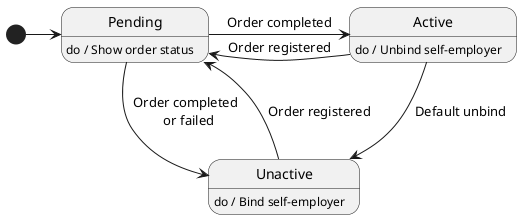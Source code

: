 @startuml

[*] -> Pending

Pending -> Active: Order completed
Active -> Pending: Order registered

Pending -> Unactive: Order completed \n or failed
Unactive --> Pending: Order registered

Active -> Unactive: Default unbind

Pending: do / Show order status

Active: do / Unbind self-employer

Unactive: do / Bind self-employer

@enduml